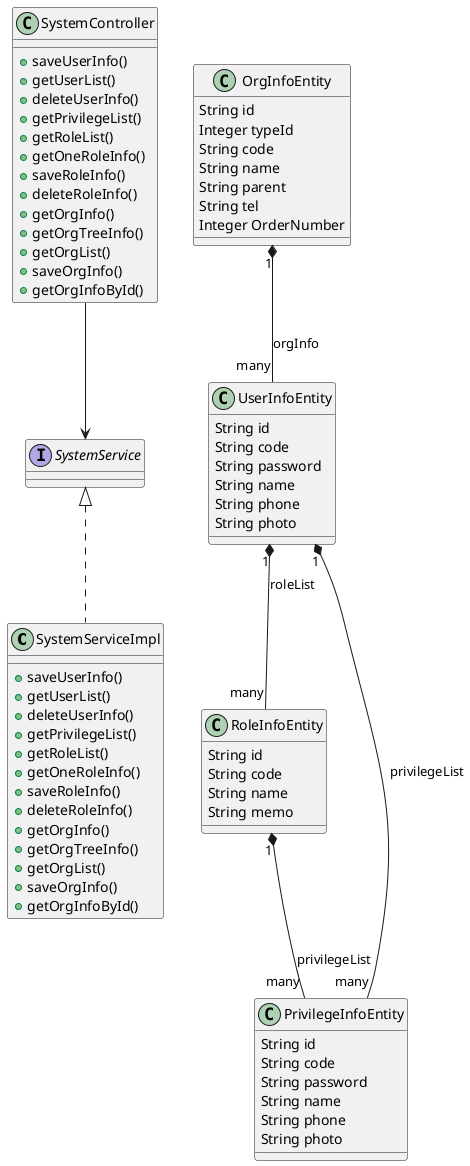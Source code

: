 @startuml 危点管理
class SystemServiceImpl implements SystemService {
    +saveUserInfo()
    +getUserList()
    +deleteUserInfo()
    +getPrivilegeList()
    +getRoleList()
    +getOneRoleInfo()
    +saveRoleInfo()
    +deleteRoleInfo()
    +getOrgInfo()
    +getOrgTreeInfo()
    +getOrgList()
    +saveOrgInfo()
    +getOrgInfoById()
}
class SystemController  {
    +saveUserInfo()
    +getUserList()
    +deleteUserInfo()
    +getPrivilegeList()
    +getRoleList()
    +getOneRoleInfo()
    +saveRoleInfo()
    +deleteRoleInfo()
    +getOrgInfo()
    +getOrgTreeInfo()
    +getOrgList()
    +saveOrgInfo()
    +getOrgInfoById()
}
class OrgInfoEntity{
    String id
    Integer typeId
    String code
    String name
    String parent
    String tel
    Integer OrderNumber
}
class UserInfoEntity{
    String id
    String code
    String password
    String name
    String phone
    String photo
}
class RoleInfoEntity{
    String id
    String code
    String name
    String memo
}
class PrivilegeInfoEntity{
    String id
    String code
    String password
    String name
    String phone
    String photo
}
SystemController --> SystemService
OrgInfoEntity "1" *-- "many" UserInfoEntity : orgInfo
UserInfoEntity "1" *-- "many" RoleInfoEntity : roleList
RoleInfoEntity "1" *-- "many" PrivilegeInfoEntity : privilegeList
UserInfoEntity "1" *-- "many" PrivilegeInfoEntity : privilegeList
@enduml
